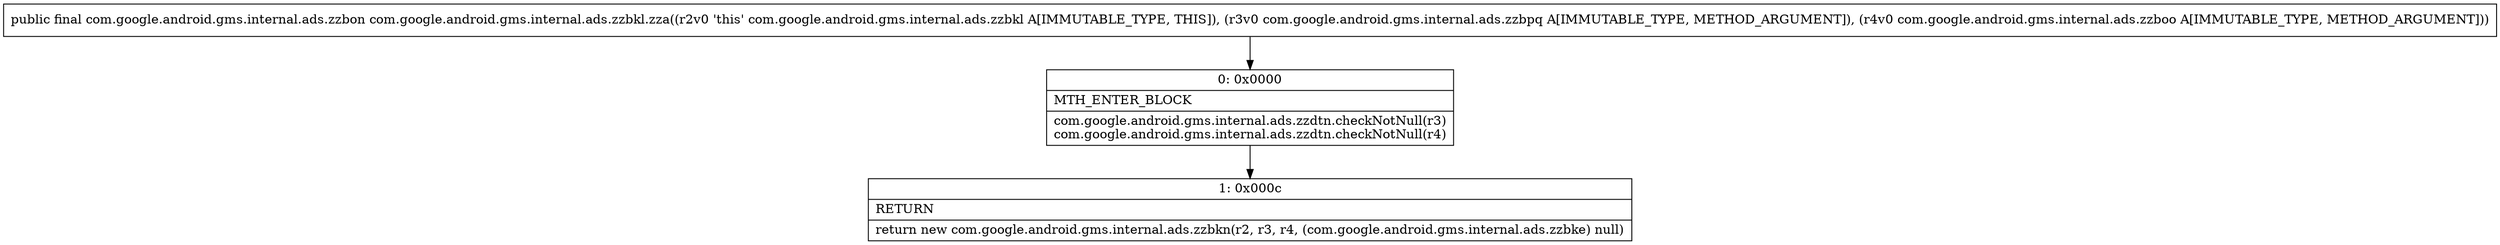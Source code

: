 digraph "CFG forcom.google.android.gms.internal.ads.zzbkl.zza(Lcom\/google\/android\/gms\/internal\/ads\/zzbpq;Lcom\/google\/android\/gms\/internal\/ads\/zzboo;)Lcom\/google\/android\/gms\/internal\/ads\/zzbon;" {
Node_0 [shape=record,label="{0\:\ 0x0000|MTH_ENTER_BLOCK\l|com.google.android.gms.internal.ads.zzdtn.checkNotNull(r3)\lcom.google.android.gms.internal.ads.zzdtn.checkNotNull(r4)\l}"];
Node_1 [shape=record,label="{1\:\ 0x000c|RETURN\l|return new com.google.android.gms.internal.ads.zzbkn(r2, r3, r4, (com.google.android.gms.internal.ads.zzbke) null)\l}"];
MethodNode[shape=record,label="{public final com.google.android.gms.internal.ads.zzbon com.google.android.gms.internal.ads.zzbkl.zza((r2v0 'this' com.google.android.gms.internal.ads.zzbkl A[IMMUTABLE_TYPE, THIS]), (r3v0 com.google.android.gms.internal.ads.zzbpq A[IMMUTABLE_TYPE, METHOD_ARGUMENT]), (r4v0 com.google.android.gms.internal.ads.zzboo A[IMMUTABLE_TYPE, METHOD_ARGUMENT])) }"];
MethodNode -> Node_0;
Node_0 -> Node_1;
}

